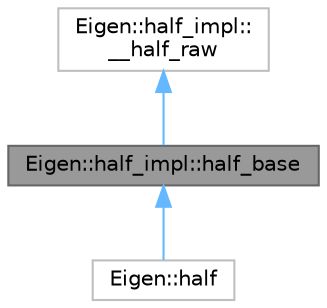 digraph "Eigen::half_impl::half_base"
{
 // LATEX_PDF_SIZE
  bgcolor="transparent";
  edge [fontname=Helvetica,fontsize=10,labelfontname=Helvetica,labelfontsize=10];
  node [fontname=Helvetica,fontsize=10,shape=box,height=0.2,width=0.4];
  Node1 [id="Node000001",label="Eigen::half_impl::half_base",height=0.2,width=0.4,color="gray40", fillcolor="grey60", style="filled", fontcolor="black",tooltip=" "];
  Node2 -> Node1 [id="edge3_Node000001_Node000002",dir="back",color="steelblue1",style="solid",tooltip=" "];
  Node2 [id="Node000002",label="Eigen::half_impl::\l__half_raw",height=0.2,width=0.4,color="grey75", fillcolor="white", style="filled",URL="$structEigen_1_1half__impl_1_1____half__raw.html",tooltip=" "];
  Node1 -> Node3 [id="edge4_Node000001_Node000003",dir="back",color="steelblue1",style="solid",tooltip=" "];
  Node3 [id="Node000003",label="Eigen::half",height=0.2,width=0.4,color="grey75", fillcolor="white", style="filled",URL="$structEigen_1_1half.html",tooltip=" "];
}
